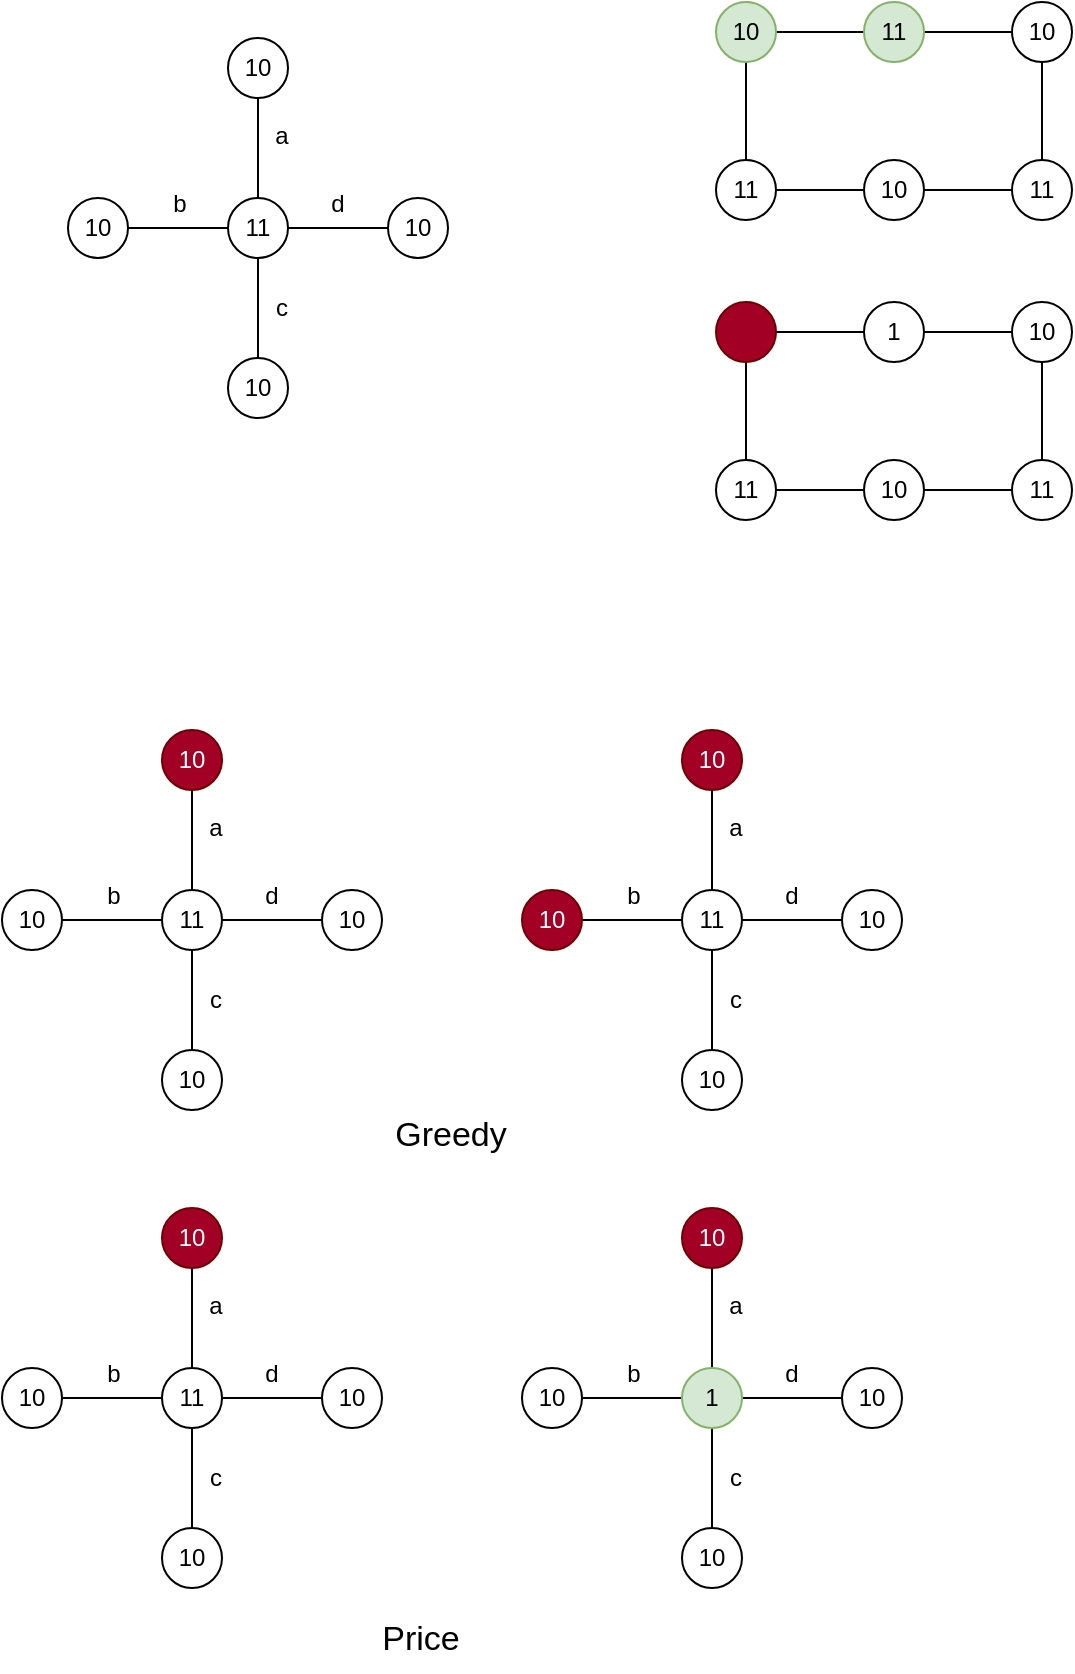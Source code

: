 <mxfile>
    <diagram id="y498ib1FCPGLmyOBNieC" name="Page-1">
        <mxGraphModel dx="1245" dy="447" grid="0" gridSize="10" guides="1" tooltips="1" connect="1" arrows="1" fold="1" page="1" pageScale="1" pageWidth="850" pageHeight="1100" background="none" math="0" shadow="0">
            <root>
                <mxCell id="0"/>
                <mxCell id="1" parent="0"/>
                <mxCell id="271" style="edgeStyle=none;html=1;exitX=1;exitY=0.5;exitDx=0;exitDy=0;entryX=0;entryY=0.5;entryDx=0;entryDy=0;endArrow=none;endFill=0;" parent="1" source="264" target="269" edge="1">
                    <mxGeometry relative="1" as="geometry"/>
                </mxCell>
                <mxCell id="264" value="10" style="ellipse;whiteSpace=wrap;html=1;aspect=fixed;" parent="1" vertex="1">
                    <mxGeometry x="260" y="350" width="30" height="30" as="geometry"/>
                </mxCell>
                <mxCell id="267" value="10" style="ellipse;whiteSpace=wrap;html=1;aspect=fixed;" parent="1" vertex="1">
                    <mxGeometry x="340" y="430" width="30" height="30" as="geometry"/>
                </mxCell>
                <mxCell id="268" value="10" style="ellipse;whiteSpace=wrap;html=1;aspect=fixed;" parent="1" vertex="1">
                    <mxGeometry x="420" y="350" width="30" height="30" as="geometry"/>
                </mxCell>
                <mxCell id="272" style="edgeStyle=none;html=1;exitX=1;exitY=0.5;exitDx=0;exitDy=0;entryX=0;entryY=0.5;entryDx=0;entryDy=0;endArrow=none;endFill=0;" parent="1" source="269" target="268" edge="1">
                    <mxGeometry relative="1" as="geometry"/>
                </mxCell>
                <mxCell id="273" style="edgeStyle=none;html=1;exitX=0.5;exitY=0;exitDx=0;exitDy=0;entryX=0.5;entryY=1;entryDx=0;entryDy=0;endArrow=none;endFill=0;" parent="1" source="269" target="270" edge="1">
                    <mxGeometry relative="1" as="geometry"/>
                </mxCell>
                <mxCell id="274" style="edgeStyle=none;html=1;exitX=0.5;exitY=1;exitDx=0;exitDy=0;entryX=0.5;entryY=0;entryDx=0;entryDy=0;endArrow=none;endFill=0;" parent="1" source="269" target="267" edge="1">
                    <mxGeometry relative="1" as="geometry"/>
                </mxCell>
                <mxCell id="269" value="11" style="ellipse;whiteSpace=wrap;html=1;aspect=fixed;" parent="1" vertex="1">
                    <mxGeometry x="340" y="350" width="30" height="30" as="geometry"/>
                </mxCell>
                <mxCell id="270" value="10" style="ellipse;whiteSpace=wrap;html=1;aspect=fixed;" parent="1" vertex="1">
                    <mxGeometry x="340" y="270" width="30" height="30" as="geometry"/>
                </mxCell>
                <mxCell id="275" value="a" style="text;strokeColor=none;align=center;fillColor=none;html=1;verticalAlign=middle;whiteSpace=wrap;rounded=0;" parent="1" vertex="1">
                    <mxGeometry x="337" y="304" width="60" height="30" as="geometry"/>
                </mxCell>
                <mxCell id="276" value="d" style="text;strokeColor=none;align=center;fillColor=none;html=1;verticalAlign=middle;whiteSpace=wrap;rounded=0;" parent="1" vertex="1">
                    <mxGeometry x="365" y="338" width="60" height="30" as="geometry"/>
                </mxCell>
                <mxCell id="277" value="c" style="text;strokeColor=none;align=center;fillColor=none;html=1;verticalAlign=middle;whiteSpace=wrap;rounded=0;" parent="1" vertex="1">
                    <mxGeometry x="337" y="390" width="60" height="30" as="geometry"/>
                </mxCell>
                <mxCell id="278" value="b" style="text;strokeColor=none;align=center;fillColor=none;html=1;verticalAlign=middle;whiteSpace=wrap;rounded=0;" parent="1" vertex="1">
                    <mxGeometry x="286" y="338" width="60" height="30" as="geometry"/>
                </mxCell>
                <mxCell id="281" style="edgeStyle=none;html=1;exitX=1;exitY=0.5;exitDx=0;exitDy=0;entryX=0;entryY=0.5;entryDx=0;entryDy=0;endArrow=none;endFill=0;" parent="1" source="282" target="288" edge="1">
                    <mxGeometry relative="1" as="geometry"/>
                </mxCell>
                <mxCell id="282" value="10" style="ellipse;whiteSpace=wrap;html=1;aspect=fixed;" parent="1" vertex="1">
                    <mxGeometry x="227" y="696" width="30" height="30" as="geometry"/>
                </mxCell>
                <mxCell id="283" value="10" style="ellipse;whiteSpace=wrap;html=1;aspect=fixed;" parent="1" vertex="1">
                    <mxGeometry x="307" y="776" width="30" height="30" as="geometry"/>
                </mxCell>
                <mxCell id="284" value="10" style="ellipse;whiteSpace=wrap;html=1;aspect=fixed;" parent="1" vertex="1">
                    <mxGeometry x="387" y="696" width="30" height="30" as="geometry"/>
                </mxCell>
                <mxCell id="285" style="edgeStyle=none;html=1;exitX=1;exitY=0.5;exitDx=0;exitDy=0;entryX=0;entryY=0.5;entryDx=0;entryDy=0;endArrow=none;endFill=0;" parent="1" source="288" target="284" edge="1">
                    <mxGeometry relative="1" as="geometry"/>
                </mxCell>
                <mxCell id="286" style="edgeStyle=none;html=1;exitX=0.5;exitY=0;exitDx=0;exitDy=0;entryX=0.5;entryY=1;entryDx=0;entryDy=0;endArrow=none;endFill=0;" parent="1" source="288" target="289" edge="1">
                    <mxGeometry relative="1" as="geometry"/>
                </mxCell>
                <mxCell id="287" style="edgeStyle=none;html=1;exitX=0.5;exitY=1;exitDx=0;exitDy=0;entryX=0.5;entryY=0;entryDx=0;entryDy=0;endArrow=none;endFill=0;" parent="1" source="288" target="283" edge="1">
                    <mxGeometry relative="1" as="geometry"/>
                </mxCell>
                <mxCell id="288" value="11" style="ellipse;whiteSpace=wrap;html=1;aspect=fixed;" parent="1" vertex="1">
                    <mxGeometry x="307" y="696" width="30" height="30" as="geometry"/>
                </mxCell>
                <mxCell id="289" value="10" style="ellipse;whiteSpace=wrap;html=1;aspect=fixed;fillColor=#a20025;fontColor=#ffffff;strokeColor=#6F0000;" parent="1" vertex="1">
                    <mxGeometry x="307" y="616" width="30" height="30" as="geometry"/>
                </mxCell>
                <mxCell id="290" value="a" style="text;strokeColor=none;align=center;fillColor=none;html=1;verticalAlign=middle;whiteSpace=wrap;rounded=0;" parent="1" vertex="1">
                    <mxGeometry x="304" y="650" width="60" height="30" as="geometry"/>
                </mxCell>
                <mxCell id="291" value="d" style="text;strokeColor=none;align=center;fillColor=none;html=1;verticalAlign=middle;whiteSpace=wrap;rounded=0;" parent="1" vertex="1">
                    <mxGeometry x="332" y="684" width="60" height="30" as="geometry"/>
                </mxCell>
                <mxCell id="292" value="c" style="text;strokeColor=none;align=center;fillColor=none;html=1;verticalAlign=middle;whiteSpace=wrap;rounded=0;" parent="1" vertex="1">
                    <mxGeometry x="304" y="736" width="60" height="30" as="geometry"/>
                </mxCell>
                <mxCell id="293" value="b" style="text;strokeColor=none;align=center;fillColor=none;html=1;verticalAlign=middle;whiteSpace=wrap;rounded=0;" parent="1" vertex="1">
                    <mxGeometry x="253" y="684" width="60" height="30" as="geometry"/>
                </mxCell>
                <mxCell id="300" style="edgeStyle=none;html=1;exitX=1;exitY=0.5;exitDx=0;exitDy=0;entryX=0;entryY=0.5;entryDx=0;entryDy=0;endArrow=none;endFill=0;" edge="1" parent="1" source="294" target="295">
                    <mxGeometry relative="1" as="geometry"/>
                </mxCell>
                <mxCell id="305" style="edgeStyle=none;html=1;exitX=0.5;exitY=1;exitDx=0;exitDy=0;entryX=0.5;entryY=0;entryDx=0;entryDy=0;endArrow=none;endFill=0;" edge="1" parent="1" source="294" target="297">
                    <mxGeometry relative="1" as="geometry"/>
                </mxCell>
                <mxCell id="294" value="" style="ellipse;whiteSpace=wrap;html=1;aspect=fixed;fillColor=#a20025;fontColor=#ffffff;strokeColor=#6F0000;" vertex="1" parent="1">
                    <mxGeometry x="584" y="402" width="30" height="30" as="geometry"/>
                </mxCell>
                <mxCell id="301" style="edgeStyle=none;html=1;exitX=1;exitY=0.5;exitDx=0;exitDy=0;entryX=0;entryY=0.5;entryDx=0;entryDy=0;endArrow=none;endFill=0;" edge="1" parent="1" source="295" target="296">
                    <mxGeometry relative="1" as="geometry"/>
                </mxCell>
                <mxCell id="295" value="1" style="ellipse;whiteSpace=wrap;html=1;aspect=fixed;" vertex="1" parent="1">
                    <mxGeometry x="658" y="402" width="30" height="30" as="geometry"/>
                </mxCell>
                <mxCell id="302" style="edgeStyle=none;html=1;exitX=0.5;exitY=1;exitDx=0;exitDy=0;entryX=0.5;entryY=0;entryDx=0;entryDy=0;endArrow=none;endFill=0;" edge="1" parent="1" source="296" target="299">
                    <mxGeometry relative="1" as="geometry"/>
                </mxCell>
                <mxCell id="296" value="10" style="ellipse;whiteSpace=wrap;html=1;aspect=fixed;" vertex="1" parent="1">
                    <mxGeometry x="732" y="402" width="30" height="30" as="geometry"/>
                </mxCell>
                <mxCell id="297" value="11" style="ellipse;whiteSpace=wrap;html=1;aspect=fixed;" vertex="1" parent="1">
                    <mxGeometry x="584" y="481" width="30" height="30" as="geometry"/>
                </mxCell>
                <mxCell id="304" style="edgeStyle=none;html=1;exitX=0;exitY=0.5;exitDx=0;exitDy=0;entryX=1;entryY=0.5;entryDx=0;entryDy=0;endArrow=none;endFill=0;" edge="1" parent="1" source="298" target="297">
                    <mxGeometry relative="1" as="geometry"/>
                </mxCell>
                <mxCell id="298" value="10" style="ellipse;whiteSpace=wrap;html=1;aspect=fixed;" vertex="1" parent="1">
                    <mxGeometry x="658" y="481" width="30" height="30" as="geometry"/>
                </mxCell>
                <mxCell id="303" style="edgeStyle=none;html=1;exitX=0;exitY=0.5;exitDx=0;exitDy=0;entryX=1;entryY=0.5;entryDx=0;entryDy=0;endArrow=none;endFill=0;" edge="1" parent="1" source="299" target="298">
                    <mxGeometry relative="1" as="geometry"/>
                </mxCell>
                <mxCell id="299" value="11" style="ellipse;whiteSpace=wrap;html=1;aspect=fixed;" vertex="1" parent="1">
                    <mxGeometry x="732" y="481" width="30" height="30" as="geometry"/>
                </mxCell>
                <mxCell id="306" style="edgeStyle=none;html=1;exitX=1;exitY=0.5;exitDx=0;exitDy=0;entryX=0;entryY=0.5;entryDx=0;entryDy=0;endArrow=none;endFill=0;" edge="1" parent="1" source="308" target="310">
                    <mxGeometry relative="1" as="geometry"/>
                </mxCell>
                <mxCell id="307" style="edgeStyle=none;html=1;exitX=0.5;exitY=1;exitDx=0;exitDy=0;entryX=0.5;entryY=0;entryDx=0;entryDy=0;endArrow=none;endFill=0;" edge="1" parent="1" source="308" target="313">
                    <mxGeometry relative="1" as="geometry"/>
                </mxCell>
                <mxCell id="308" value="10" style="ellipse;whiteSpace=wrap;html=1;aspect=fixed;fillColor=#d5e8d4;strokeColor=#82b366;" vertex="1" parent="1">
                    <mxGeometry x="584" y="252" width="30" height="30" as="geometry"/>
                </mxCell>
                <mxCell id="309" style="edgeStyle=none;html=1;exitX=1;exitY=0.5;exitDx=0;exitDy=0;entryX=0;entryY=0.5;entryDx=0;entryDy=0;endArrow=none;endFill=0;" edge="1" parent="1" source="310" target="312">
                    <mxGeometry relative="1" as="geometry"/>
                </mxCell>
                <mxCell id="310" value="11" style="ellipse;whiteSpace=wrap;html=1;aspect=fixed;fillColor=#d5e8d4;strokeColor=#82b366;" vertex="1" parent="1">
                    <mxGeometry x="658" y="252" width="30" height="30" as="geometry"/>
                </mxCell>
                <mxCell id="311" style="edgeStyle=none;html=1;exitX=0.5;exitY=1;exitDx=0;exitDy=0;entryX=0.5;entryY=0;entryDx=0;entryDy=0;endArrow=none;endFill=0;" edge="1" parent="1" source="312" target="317">
                    <mxGeometry relative="1" as="geometry"/>
                </mxCell>
                <mxCell id="312" value="10" style="ellipse;whiteSpace=wrap;html=1;aspect=fixed;" vertex="1" parent="1">
                    <mxGeometry x="732" y="252" width="30" height="30" as="geometry"/>
                </mxCell>
                <mxCell id="313" value="11" style="ellipse;whiteSpace=wrap;html=1;aspect=fixed;" vertex="1" parent="1">
                    <mxGeometry x="584" y="331" width="30" height="30" as="geometry"/>
                </mxCell>
                <mxCell id="314" style="edgeStyle=none;html=1;exitX=0;exitY=0.5;exitDx=0;exitDy=0;entryX=1;entryY=0.5;entryDx=0;entryDy=0;endArrow=none;endFill=0;" edge="1" parent="1" source="315" target="313">
                    <mxGeometry relative="1" as="geometry"/>
                </mxCell>
                <mxCell id="315" value="10" style="ellipse;whiteSpace=wrap;html=1;aspect=fixed;" vertex="1" parent="1">
                    <mxGeometry x="658" y="331" width="30" height="30" as="geometry"/>
                </mxCell>
                <mxCell id="316" style="edgeStyle=none;html=1;exitX=0;exitY=0.5;exitDx=0;exitDy=0;entryX=1;entryY=0.5;entryDx=0;entryDy=0;endArrow=none;endFill=0;" edge="1" parent="1" source="317" target="315">
                    <mxGeometry relative="1" as="geometry"/>
                </mxCell>
                <mxCell id="317" value="11" style="ellipse;whiteSpace=wrap;html=1;aspect=fixed;" vertex="1" parent="1">
                    <mxGeometry x="732" y="331" width="30" height="30" as="geometry"/>
                </mxCell>
                <mxCell id="318" style="edgeStyle=none;html=1;exitX=1;exitY=0.5;exitDx=0;exitDy=0;entryX=0;entryY=0.5;entryDx=0;entryDy=0;endArrow=none;endFill=0;" edge="1" parent="1" source="319" target="325">
                    <mxGeometry relative="1" as="geometry"/>
                </mxCell>
                <mxCell id="319" value="10" style="ellipse;whiteSpace=wrap;html=1;aspect=fixed;fillColor=#a20025;fontColor=#ffffff;strokeColor=#6F0000;" vertex="1" parent="1">
                    <mxGeometry x="487" y="696" width="30" height="30" as="geometry"/>
                </mxCell>
                <mxCell id="320" value="10" style="ellipse;whiteSpace=wrap;html=1;aspect=fixed;" vertex="1" parent="1">
                    <mxGeometry x="567" y="776" width="30" height="30" as="geometry"/>
                </mxCell>
                <mxCell id="321" value="10" style="ellipse;whiteSpace=wrap;html=1;aspect=fixed;" vertex="1" parent="1">
                    <mxGeometry x="647" y="696" width="30" height="30" as="geometry"/>
                </mxCell>
                <mxCell id="322" style="edgeStyle=none;html=1;exitX=1;exitY=0.5;exitDx=0;exitDy=0;entryX=0;entryY=0.5;entryDx=0;entryDy=0;endArrow=none;endFill=0;" edge="1" parent="1" source="325" target="321">
                    <mxGeometry relative="1" as="geometry"/>
                </mxCell>
                <mxCell id="323" style="edgeStyle=none;html=1;exitX=0.5;exitY=0;exitDx=0;exitDy=0;entryX=0.5;entryY=1;entryDx=0;entryDy=0;endArrow=none;endFill=0;" edge="1" parent="1" source="325" target="326">
                    <mxGeometry relative="1" as="geometry"/>
                </mxCell>
                <mxCell id="324" style="edgeStyle=none;html=1;exitX=0.5;exitY=1;exitDx=0;exitDy=0;entryX=0.5;entryY=0;entryDx=0;entryDy=0;endArrow=none;endFill=0;" edge="1" parent="1" source="325" target="320">
                    <mxGeometry relative="1" as="geometry"/>
                </mxCell>
                <mxCell id="325" value="11" style="ellipse;whiteSpace=wrap;html=1;aspect=fixed;" vertex="1" parent="1">
                    <mxGeometry x="567" y="696" width="30" height="30" as="geometry"/>
                </mxCell>
                <mxCell id="326" value="10" style="ellipse;whiteSpace=wrap;html=1;aspect=fixed;fillColor=#a20025;fontColor=#ffffff;strokeColor=#6F0000;" vertex="1" parent="1">
                    <mxGeometry x="567" y="616" width="30" height="30" as="geometry"/>
                </mxCell>
                <mxCell id="327" value="a" style="text;strokeColor=none;align=center;fillColor=none;html=1;verticalAlign=middle;whiteSpace=wrap;rounded=0;" vertex="1" parent="1">
                    <mxGeometry x="564" y="650" width="60" height="30" as="geometry"/>
                </mxCell>
                <mxCell id="328" value="d" style="text;align=center;html=1;verticalAlign=middle;whiteSpace=wrap;rounded=0;" vertex="1" parent="1">
                    <mxGeometry x="592" y="684" width="60" height="30" as="geometry"/>
                </mxCell>
                <mxCell id="329" value="c" style="text;strokeColor=none;align=center;fillColor=none;html=1;verticalAlign=middle;whiteSpace=wrap;rounded=0;" vertex="1" parent="1">
                    <mxGeometry x="564" y="736" width="60" height="30" as="geometry"/>
                </mxCell>
                <mxCell id="330" value="b" style="text;strokeColor=none;align=center;fillColor=none;html=1;verticalAlign=middle;whiteSpace=wrap;rounded=0;" vertex="1" parent="1">
                    <mxGeometry x="513" y="684" width="60" height="30" as="geometry"/>
                </mxCell>
                <mxCell id="331" style="edgeStyle=none;html=1;exitX=1;exitY=0.5;exitDx=0;exitDy=0;entryX=0;entryY=0.5;entryDx=0;entryDy=0;endArrow=none;endFill=0;" edge="1" parent="1" source="332" target="338">
                    <mxGeometry relative="1" as="geometry"/>
                </mxCell>
                <mxCell id="332" value="10" style="ellipse;whiteSpace=wrap;html=1;aspect=fixed;" vertex="1" parent="1">
                    <mxGeometry x="227" y="935" width="30" height="30" as="geometry"/>
                </mxCell>
                <mxCell id="333" value="10" style="ellipse;whiteSpace=wrap;html=1;aspect=fixed;" vertex="1" parent="1">
                    <mxGeometry x="307" y="1015" width="30" height="30" as="geometry"/>
                </mxCell>
                <mxCell id="334" value="10" style="ellipse;whiteSpace=wrap;html=1;aspect=fixed;" vertex="1" parent="1">
                    <mxGeometry x="387" y="935" width="30" height="30" as="geometry"/>
                </mxCell>
                <mxCell id="335" style="edgeStyle=none;html=1;exitX=1;exitY=0.5;exitDx=0;exitDy=0;entryX=0;entryY=0.5;entryDx=0;entryDy=0;endArrow=none;endFill=0;" edge="1" parent="1" source="338" target="334">
                    <mxGeometry relative="1" as="geometry"/>
                </mxCell>
                <mxCell id="336" style="edgeStyle=none;html=1;exitX=0.5;exitY=0;exitDx=0;exitDy=0;entryX=0.5;entryY=1;entryDx=0;entryDy=0;endArrow=none;endFill=0;" edge="1" parent="1" source="338" target="339">
                    <mxGeometry relative="1" as="geometry"/>
                </mxCell>
                <mxCell id="337" style="edgeStyle=none;html=1;exitX=0.5;exitY=1;exitDx=0;exitDy=0;entryX=0.5;entryY=0;entryDx=0;entryDy=0;endArrow=none;endFill=0;" edge="1" parent="1" source="338" target="333">
                    <mxGeometry relative="1" as="geometry"/>
                </mxCell>
                <mxCell id="338" value="11" style="ellipse;whiteSpace=wrap;html=1;aspect=fixed;" vertex="1" parent="1">
                    <mxGeometry x="307" y="935" width="30" height="30" as="geometry"/>
                </mxCell>
                <mxCell id="339" value="10" style="ellipse;whiteSpace=wrap;html=1;aspect=fixed;fillColor=#a20025;fontColor=#ffffff;strokeColor=#6F0000;" vertex="1" parent="1">
                    <mxGeometry x="307" y="855" width="30" height="30" as="geometry"/>
                </mxCell>
                <mxCell id="340" value="a" style="text;strokeColor=none;align=center;fillColor=none;html=1;verticalAlign=middle;whiteSpace=wrap;rounded=0;" vertex="1" parent="1">
                    <mxGeometry x="304" y="889" width="60" height="30" as="geometry"/>
                </mxCell>
                <mxCell id="341" value="d" style="text;strokeColor=none;align=center;fillColor=none;html=1;verticalAlign=middle;whiteSpace=wrap;rounded=0;" vertex="1" parent="1">
                    <mxGeometry x="332" y="923" width="60" height="30" as="geometry"/>
                </mxCell>
                <mxCell id="342" value="c" style="text;strokeColor=none;align=center;fillColor=none;html=1;verticalAlign=middle;whiteSpace=wrap;rounded=0;" vertex="1" parent="1">
                    <mxGeometry x="304" y="975" width="60" height="30" as="geometry"/>
                </mxCell>
                <mxCell id="343" value="b" style="text;strokeColor=none;align=center;fillColor=none;html=1;verticalAlign=middle;whiteSpace=wrap;rounded=0;" vertex="1" parent="1">
                    <mxGeometry x="253" y="923" width="60" height="30" as="geometry"/>
                </mxCell>
                <mxCell id="344" style="edgeStyle=none;html=1;exitX=1;exitY=0.5;exitDx=0;exitDy=0;entryX=0;entryY=0.5;entryDx=0;entryDy=0;endArrow=none;endFill=0;" edge="1" parent="1" source="345" target="351">
                    <mxGeometry relative="1" as="geometry"/>
                </mxCell>
                <mxCell id="345" value="10" style="ellipse;whiteSpace=wrap;html=1;aspect=fixed;" vertex="1" parent="1">
                    <mxGeometry x="487" y="935" width="30" height="30" as="geometry"/>
                </mxCell>
                <mxCell id="346" value="10" style="ellipse;whiteSpace=wrap;html=1;aspect=fixed;" vertex="1" parent="1">
                    <mxGeometry x="567" y="1015" width="30" height="30" as="geometry"/>
                </mxCell>
                <mxCell id="347" value="10" style="ellipse;whiteSpace=wrap;html=1;aspect=fixed;" vertex="1" parent="1">
                    <mxGeometry x="647" y="935" width="30" height="30" as="geometry"/>
                </mxCell>
                <mxCell id="348" style="edgeStyle=none;html=1;exitX=1;exitY=0.5;exitDx=0;exitDy=0;entryX=0;entryY=0.5;entryDx=0;entryDy=0;endArrow=none;endFill=0;" edge="1" parent="1" source="351" target="347">
                    <mxGeometry relative="1" as="geometry"/>
                </mxCell>
                <mxCell id="349" style="edgeStyle=none;html=1;exitX=0.5;exitY=0;exitDx=0;exitDy=0;entryX=0.5;entryY=1;entryDx=0;entryDy=0;endArrow=none;endFill=0;" edge="1" parent="1" source="351" target="352">
                    <mxGeometry relative="1" as="geometry"/>
                </mxCell>
                <mxCell id="350" style="edgeStyle=none;html=1;exitX=0.5;exitY=1;exitDx=0;exitDy=0;entryX=0.5;entryY=0;entryDx=0;entryDy=0;endArrow=none;endFill=0;" edge="1" parent="1" source="351" target="346">
                    <mxGeometry relative="1" as="geometry"/>
                </mxCell>
                <mxCell id="351" value="1" style="ellipse;whiteSpace=wrap;html=1;aspect=fixed;fillColor=#d5e8d4;strokeColor=#82b366;" vertex="1" parent="1">
                    <mxGeometry x="567" y="935" width="30" height="30" as="geometry"/>
                </mxCell>
                <mxCell id="352" value="10" style="ellipse;whiteSpace=wrap;html=1;aspect=fixed;fillColor=#a20025;fontColor=#ffffff;strokeColor=#6F0000;" vertex="1" parent="1">
                    <mxGeometry x="567" y="855" width="30" height="30" as="geometry"/>
                </mxCell>
                <mxCell id="353" value="a" style="text;strokeColor=none;align=center;fillColor=none;html=1;verticalAlign=middle;whiteSpace=wrap;rounded=0;" vertex="1" parent="1">
                    <mxGeometry x="564" y="889" width="60" height="30" as="geometry"/>
                </mxCell>
                <mxCell id="354" value="d" style="text;strokeColor=none;align=center;fillColor=none;html=1;verticalAlign=middle;whiteSpace=wrap;rounded=0;" vertex="1" parent="1">
                    <mxGeometry x="592" y="923" width="60" height="30" as="geometry"/>
                </mxCell>
                <mxCell id="355" value="c" style="text;strokeColor=none;align=center;fillColor=none;html=1;verticalAlign=middle;whiteSpace=wrap;rounded=0;" vertex="1" parent="1">
                    <mxGeometry x="564" y="975" width="60" height="30" as="geometry"/>
                </mxCell>
                <mxCell id="356" value="b" style="text;strokeColor=none;align=center;fillColor=none;html=1;verticalAlign=middle;whiteSpace=wrap;rounded=0;" vertex="1" parent="1">
                    <mxGeometry x="513" y="923" width="60" height="30" as="geometry"/>
                </mxCell>
                <mxCell id="357" value="Greedy" style="text;html=1;align=center;verticalAlign=middle;resizable=0;points=[];autosize=1;strokeColor=none;fillColor=none;fontSize=17;" vertex="1" parent="1">
                    <mxGeometry x="414" y="803" width="74" height="32" as="geometry"/>
                </mxCell>
                <mxCell id="358" value="Price" style="text;html=1;align=center;verticalAlign=middle;resizable=0;points=[];autosize=1;strokeColor=none;fillColor=none;fontSize=17;" vertex="1" parent="1">
                    <mxGeometry x="407" y="1055" width="57" height="32" as="geometry"/>
                </mxCell>
            </root>
        </mxGraphModel>
    </diagram>
</mxfile>